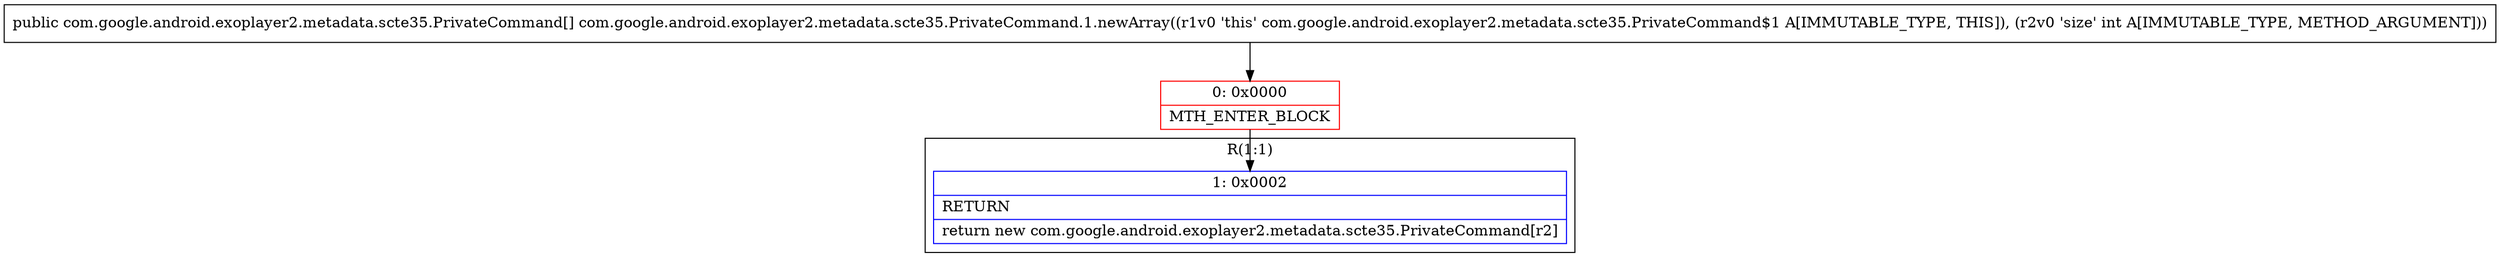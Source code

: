 digraph "CFG forcom.google.android.exoplayer2.metadata.scte35.PrivateCommand.1.newArray(I)[Lcom\/google\/android\/exoplayer2\/metadata\/scte35\/PrivateCommand;" {
subgraph cluster_Region_1924065517 {
label = "R(1:1)";
node [shape=record,color=blue];
Node_1 [shape=record,label="{1\:\ 0x0002|RETURN\l|return new com.google.android.exoplayer2.metadata.scte35.PrivateCommand[r2]\l}"];
}
Node_0 [shape=record,color=red,label="{0\:\ 0x0000|MTH_ENTER_BLOCK\l}"];
MethodNode[shape=record,label="{public com.google.android.exoplayer2.metadata.scte35.PrivateCommand[] com.google.android.exoplayer2.metadata.scte35.PrivateCommand.1.newArray((r1v0 'this' com.google.android.exoplayer2.metadata.scte35.PrivateCommand$1 A[IMMUTABLE_TYPE, THIS]), (r2v0 'size' int A[IMMUTABLE_TYPE, METHOD_ARGUMENT])) }"];
MethodNode -> Node_0;
Node_0 -> Node_1;
}

